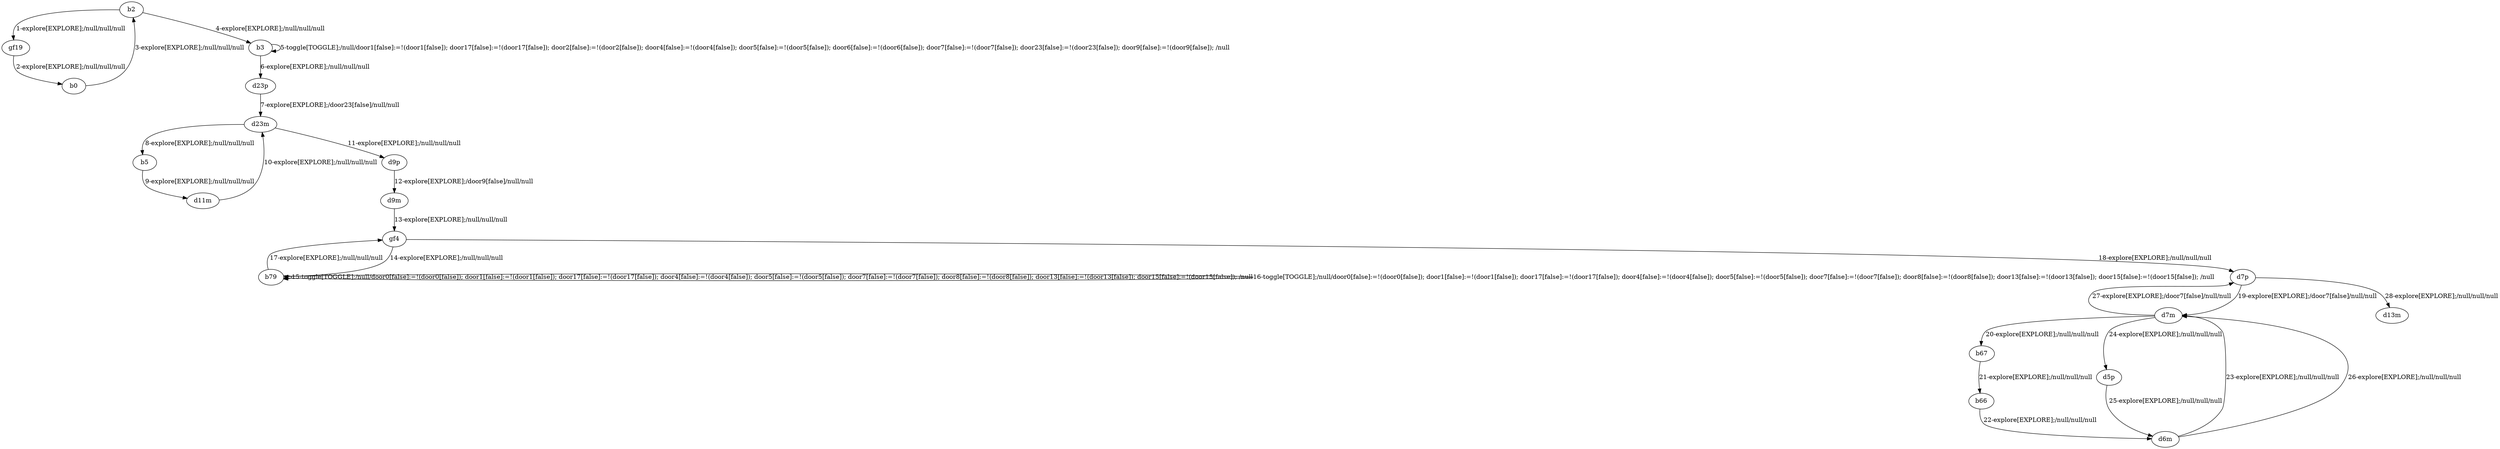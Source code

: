 # Total number of goals covered by this test: 8
# d5p --> d6m
# b66 --> d6m
# d7p --> d7m
# d7m --> b67
# d6m --> d7m
# b67 --> b66
# d7m --> d7p
# d7m --> d5p

digraph g {
"b2" -> "gf19" [label = "1-explore[EXPLORE];/null/null/null"];
"gf19" -> "b0" [label = "2-explore[EXPLORE];/null/null/null"];
"b0" -> "b2" [label = "3-explore[EXPLORE];/null/null/null"];
"b2" -> "b3" [label = "4-explore[EXPLORE];/null/null/null"];
"b3" -> "b3" [label = "5-toggle[TOGGLE];/null/door1[false]:=!(door1[false]); door17[false]:=!(door17[false]); door2[false]:=!(door2[false]); door4[false]:=!(door4[false]); door5[false]:=!(door5[false]); door6[false]:=!(door6[false]); door7[false]:=!(door7[false]); door23[false]:=!(door23[false]); door9[false]:=!(door9[false]); /null"];
"b3" -> "d23p" [label = "6-explore[EXPLORE];/null/null/null"];
"d23p" -> "d23m" [label = "7-explore[EXPLORE];/door23[false]/null/null"];
"d23m" -> "b5" [label = "8-explore[EXPLORE];/null/null/null"];
"b5" -> "d11m" [label = "9-explore[EXPLORE];/null/null/null"];
"d11m" -> "d23m" [label = "10-explore[EXPLORE];/null/null/null"];
"d23m" -> "d9p" [label = "11-explore[EXPLORE];/null/null/null"];
"d9p" -> "d9m" [label = "12-explore[EXPLORE];/door9[false]/null/null"];
"d9m" -> "gf4" [label = "13-explore[EXPLORE];/null/null/null"];
"gf4" -> "b79" [label = "14-explore[EXPLORE];/null/null/null"];
"b79" -> "b79" [label = "15-toggle[TOGGLE];/null/door0[false]:=!(door0[false]); door1[false]:=!(door1[false]); door17[false]:=!(door17[false]); door4[false]:=!(door4[false]); door5[false]:=!(door5[false]); door7[false]:=!(door7[false]); door8[false]:=!(door8[false]); door13[false]:=!(door13[false]); door15[false]:=!(door15[false]); /null"];
"b79" -> "b79" [label = "16-toggle[TOGGLE];/null/door0[false]:=!(door0[false]); door1[false]:=!(door1[false]); door17[false]:=!(door17[false]); door4[false]:=!(door4[false]); door5[false]:=!(door5[false]); door7[false]:=!(door7[false]); door8[false]:=!(door8[false]); door13[false]:=!(door13[false]); door15[false]:=!(door15[false]); /null"];
"b79" -> "gf4" [label = "17-explore[EXPLORE];/null/null/null"];
"gf4" -> "d7p" [label = "18-explore[EXPLORE];/null/null/null"];
"d7p" -> "d7m" [label = "19-explore[EXPLORE];/door7[false]/null/null"];
"d7m" -> "b67" [label = "20-explore[EXPLORE];/null/null/null"];
"b67" -> "b66" [label = "21-explore[EXPLORE];/null/null/null"];
"b66" -> "d6m" [label = "22-explore[EXPLORE];/null/null/null"];
"d6m" -> "d7m" [label = "23-explore[EXPLORE];/null/null/null"];
"d7m" -> "d5p" [label = "24-explore[EXPLORE];/null/null/null"];
"d5p" -> "d6m" [label = "25-explore[EXPLORE];/null/null/null"];
"d6m" -> "d7m" [label = "26-explore[EXPLORE];/null/null/null"];
"d7m" -> "d7p" [label = "27-explore[EXPLORE];/door7[false]/null/null"];
"d7p" -> "d13m" [label = "28-explore[EXPLORE];/null/null/null"];
}
